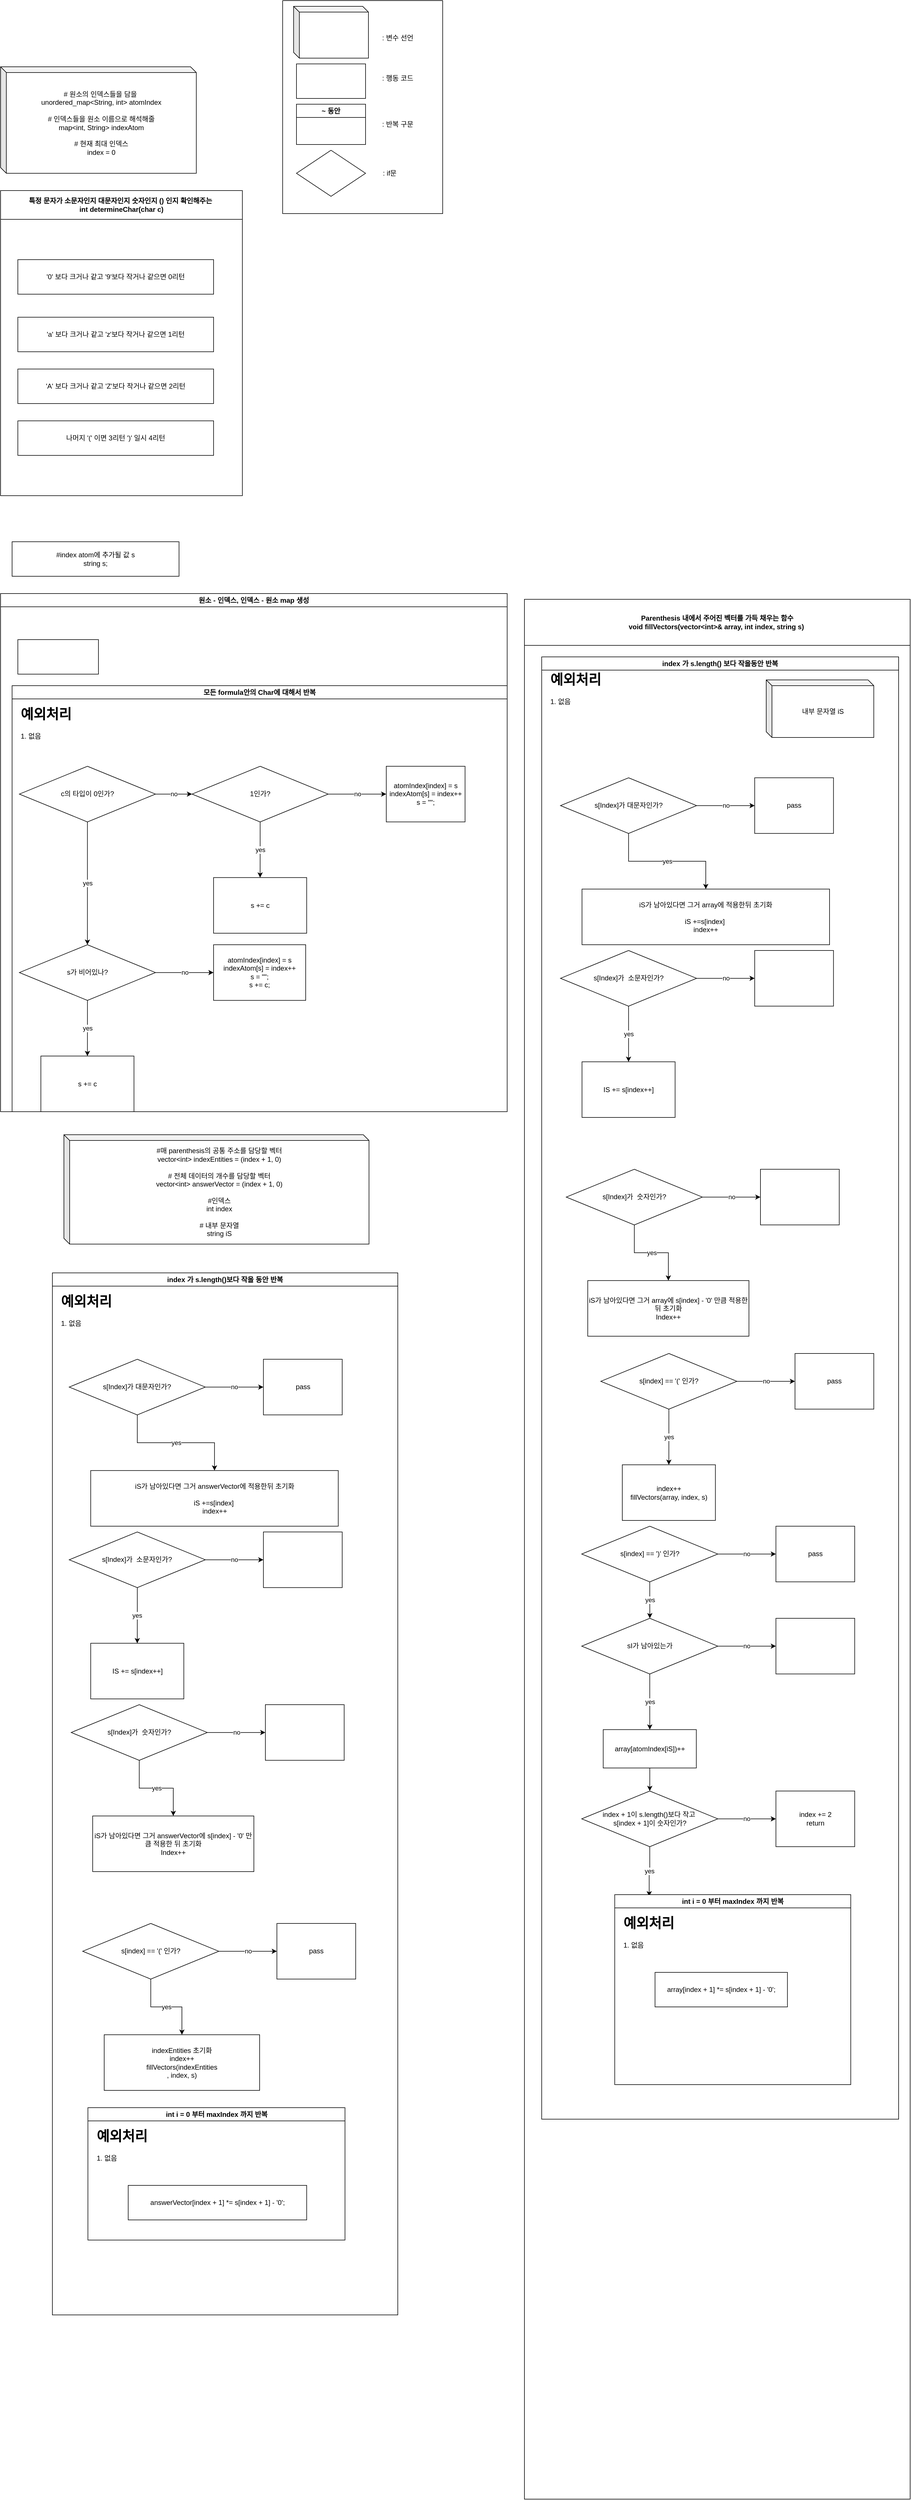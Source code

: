 <mxfile version="22.1.16" type="device">
  <diagram name="페이지-1" id="D-BrXIIuTvAjnr7pyVDw">
    <mxGraphModel dx="5900" dy="3565" grid="1" gridSize="10" guides="1" tooltips="1" connect="1" arrows="1" fold="1" page="1" pageScale="1" pageWidth="827" pageHeight="1169" math="0" shadow="0">
      <root>
        <mxCell id="0" />
        <mxCell id="1" parent="0" />
        <mxCell id="QFNd-0GbVFMH9tNX1QrR-1" value="" style="swimlane;startSize=0;" vertex="1" parent="1">
          <mxGeometry x="540" y="10" width="278" height="370" as="geometry" />
        </mxCell>
        <mxCell id="QFNd-0GbVFMH9tNX1QrR-2" value=": 변수 선언" style="text;html=1;align=center;verticalAlign=middle;whiteSpace=wrap;rounded=0;" vertex="1" parent="QFNd-0GbVFMH9tNX1QrR-1">
          <mxGeometry x="170" y="50" width="60" height="30" as="geometry" />
        </mxCell>
        <mxCell id="QFNd-0GbVFMH9tNX1QrR-3" value="" style="rounded=0;whiteSpace=wrap;html=1;" vertex="1" parent="QFNd-0GbVFMH9tNX1QrR-1">
          <mxGeometry x="24" y="110" width="120" height="60" as="geometry" />
        </mxCell>
        <mxCell id="QFNd-0GbVFMH9tNX1QrR-4" value=": 행동 코드" style="text;html=1;align=center;verticalAlign=middle;whiteSpace=wrap;rounded=0;" vertex="1" parent="QFNd-0GbVFMH9tNX1QrR-1">
          <mxGeometry x="170" y="120" width="60" height="30" as="geometry" />
        </mxCell>
        <mxCell id="QFNd-0GbVFMH9tNX1QrR-5" value="~ 동안" style="swimlane;whiteSpace=wrap;html=1;" vertex="1" parent="QFNd-0GbVFMH9tNX1QrR-1">
          <mxGeometry x="24" y="180" width="120" height="70" as="geometry" />
        </mxCell>
        <mxCell id="QFNd-0GbVFMH9tNX1QrR-6" value=": 반복 구문" style="text;html=1;align=center;verticalAlign=middle;whiteSpace=wrap;rounded=0;" vertex="1" parent="QFNd-0GbVFMH9tNX1QrR-1">
          <mxGeometry x="170" y="200" width="60" height="30" as="geometry" />
        </mxCell>
        <mxCell id="QFNd-0GbVFMH9tNX1QrR-7" value="" style="rhombus;whiteSpace=wrap;html=1;" vertex="1" parent="QFNd-0GbVFMH9tNX1QrR-1">
          <mxGeometry x="24" y="260" width="120" height="80" as="geometry" />
        </mxCell>
        <mxCell id="QFNd-0GbVFMH9tNX1QrR-8" value=": if문" style="text;html=1;align=center;verticalAlign=middle;whiteSpace=wrap;rounded=0;" vertex="1" parent="QFNd-0GbVFMH9tNX1QrR-1">
          <mxGeometry x="156" y="285" width="60" height="30" as="geometry" />
        </mxCell>
        <mxCell id="QFNd-0GbVFMH9tNX1QrR-9" value="" style="shape=cube;whiteSpace=wrap;html=1;boundedLbl=1;backgroundOutline=1;darkOpacity=0.05;darkOpacity2=0.1;size=10;" vertex="1" parent="QFNd-0GbVFMH9tNX1QrR-1">
          <mxGeometry x="19" y="10" width="130" height="90" as="geometry" />
        </mxCell>
        <mxCell id="QFNd-0GbVFMH9tNX1QrR-11" value="원소 - 인덱스, 인덱스 - 원소 map 생성" style="swimlane;whiteSpace=wrap;html=1;" vertex="1" parent="1">
          <mxGeometry x="50" y="1040" width="880" height="900" as="geometry" />
        </mxCell>
        <mxCell id="QFNd-0GbVFMH9tNX1QrR-14" value="" style="rounded=0;whiteSpace=wrap;html=1;" vertex="1" parent="QFNd-0GbVFMH9tNX1QrR-11">
          <mxGeometry x="30" y="80" width="140" height="60" as="geometry" />
        </mxCell>
        <mxCell id="QFNd-0GbVFMH9tNX1QrR-21" value="모든&amp;nbsp;formula안의 Char에 대해서 반복" style="swimlane;whiteSpace=wrap;html=1;" vertex="1" parent="QFNd-0GbVFMH9tNX1QrR-11">
          <mxGeometry x="20" y="160" width="860" height="740" as="geometry" />
        </mxCell>
        <mxCell id="QFNd-0GbVFMH9tNX1QrR-22" value="&lt;h1&gt;예외처리&lt;/h1&gt;&lt;p&gt;1. 없음&lt;/p&gt;" style="text;html=1;strokeColor=none;fillColor=none;spacing=5;spacingTop=-20;whiteSpace=wrap;overflow=hidden;rounded=0;" vertex="1" parent="QFNd-0GbVFMH9tNX1QrR-21">
          <mxGeometry x="10" y="30" width="386" height="120" as="geometry" />
        </mxCell>
        <mxCell id="QFNd-0GbVFMH9tNX1QrR-23" value="" style="group" vertex="1" connectable="0" parent="QFNd-0GbVFMH9tNX1QrR-21">
          <mxGeometry x="50" y="140" width="746.85" height="290" as="geometry" />
        </mxCell>
        <mxCell id="QFNd-0GbVFMH9tNX1QrR-24" value="c의 타입이 0인가?" style="rhombus;whiteSpace=wrap;html=1;" vertex="1" parent="QFNd-0GbVFMH9tNX1QrR-23">
          <mxGeometry x="-37.322" width="236.373" height="96.667" as="geometry" />
        </mxCell>
        <mxCell id="QFNd-0GbVFMH9tNX1QrR-28" value="no" style="edgeStyle=orthogonalEdgeStyle;rounded=0;orthogonalLoop=1;jettySize=auto;html=1;entryX=0;entryY=0.5;entryDx=0;entryDy=0;" edge="1" parent="QFNd-0GbVFMH9tNX1QrR-23" source="QFNd-0GbVFMH9tNX1QrR-24" target="QFNd-0GbVFMH9tNX1QrR-30">
          <mxGeometry relative="1" as="geometry">
            <mxPoint x="300.003" y="48.333" as="targetPoint" />
          </mxGeometry>
        </mxCell>
        <mxCell id="QFNd-0GbVFMH9tNX1QrR-29" value="" style="group" vertex="1" connectable="0" parent="QFNd-0GbVFMH9tNX1QrR-23">
          <mxGeometry x="300" width="436.85" height="290" as="geometry" />
        </mxCell>
        <mxCell id="QFNd-0GbVFMH9tNX1QrR-30" value="1인가?" style="rhombus;whiteSpace=wrap;html=1;" vertex="1" parent="QFNd-0GbVFMH9tNX1QrR-29">
          <mxGeometry x="-37.322" width="236.373" height="96.667" as="geometry" />
        </mxCell>
        <mxCell id="QFNd-0GbVFMH9tNX1QrR-31" value="s += c" style="whiteSpace=wrap;html=1;rounded=0;" vertex="1" parent="QFNd-0GbVFMH9tNX1QrR-29">
          <mxGeometry y="193.333" width="161.729" height="96.667" as="geometry" />
        </mxCell>
        <mxCell id="QFNd-0GbVFMH9tNX1QrR-32" value="yes" style="edgeStyle=orthogonalEdgeStyle;rounded=0;orthogonalLoop=1;jettySize=auto;html=1;" edge="1" parent="QFNd-0GbVFMH9tNX1QrR-29" source="QFNd-0GbVFMH9tNX1QrR-30" target="QFNd-0GbVFMH9tNX1QrR-31">
          <mxGeometry relative="1" as="geometry" />
        </mxCell>
        <mxCell id="QFNd-0GbVFMH9tNX1QrR-33" value="atomIndex[index] = s&lt;br&gt;indexAtom[s] = index++&lt;br&gt;s = &quot;&quot;;" style="whiteSpace=wrap;html=1;rounded=0;" vertex="1" parent="QFNd-0GbVFMH9tNX1QrR-29">
          <mxGeometry x="300.003" width="136.847" height="96.667" as="geometry" />
        </mxCell>
        <mxCell id="QFNd-0GbVFMH9tNX1QrR-34" value="no" style="edgeStyle=orthogonalEdgeStyle;rounded=0;orthogonalLoop=1;jettySize=auto;html=1;" edge="1" parent="QFNd-0GbVFMH9tNX1QrR-29" source="QFNd-0GbVFMH9tNX1QrR-30" target="QFNd-0GbVFMH9tNX1QrR-33">
          <mxGeometry relative="1" as="geometry" />
        </mxCell>
        <mxCell id="QFNd-0GbVFMH9tNX1QrR-35" value="" style="group" vertex="1" connectable="0" parent="QFNd-0GbVFMH9tNX1QrR-21">
          <mxGeometry x="50" y="450" width="460" height="290" as="geometry" />
        </mxCell>
        <mxCell id="QFNd-0GbVFMH9tNX1QrR-36" value="s가 비어있나?" style="rhombus;whiteSpace=wrap;html=1;" vertex="1" parent="QFNd-0GbVFMH9tNX1QrR-35">
          <mxGeometry x="-37.322" width="236.373" height="96.667" as="geometry" />
        </mxCell>
        <mxCell id="QFNd-0GbVFMH9tNX1QrR-37" value="s += c" style="whiteSpace=wrap;html=1;rounded=0;" vertex="1" parent="QFNd-0GbVFMH9tNX1QrR-35">
          <mxGeometry y="193.333" width="161.729" height="96.667" as="geometry" />
        </mxCell>
        <mxCell id="QFNd-0GbVFMH9tNX1QrR-38" value="yes" style="edgeStyle=orthogonalEdgeStyle;rounded=0;orthogonalLoop=1;jettySize=auto;html=1;" edge="1" parent="QFNd-0GbVFMH9tNX1QrR-35" source="QFNd-0GbVFMH9tNX1QrR-36" target="QFNd-0GbVFMH9tNX1QrR-37">
          <mxGeometry relative="1" as="geometry" />
        </mxCell>
        <mxCell id="QFNd-0GbVFMH9tNX1QrR-39" value="atomIndex[index] = s&lt;br&gt;indexAtom[s] = index++&lt;br&gt;s = &quot;&quot;;&lt;br&gt;s += c;" style="whiteSpace=wrap;html=1;rounded=0;" vertex="1" parent="QFNd-0GbVFMH9tNX1QrR-35">
          <mxGeometry x="300" width="160" height="96.67" as="geometry" />
        </mxCell>
        <mxCell id="QFNd-0GbVFMH9tNX1QrR-40" value="no" style="edgeStyle=orthogonalEdgeStyle;rounded=0;orthogonalLoop=1;jettySize=auto;html=1;" edge="1" parent="QFNd-0GbVFMH9tNX1QrR-35" source="QFNd-0GbVFMH9tNX1QrR-36" target="QFNd-0GbVFMH9tNX1QrR-39">
          <mxGeometry relative="1" as="geometry" />
        </mxCell>
        <mxCell id="QFNd-0GbVFMH9tNX1QrR-26" value="yes" style="edgeStyle=orthogonalEdgeStyle;rounded=0;orthogonalLoop=1;jettySize=auto;html=1;entryX=0.5;entryY=0;entryDx=0;entryDy=0;" edge="1" parent="QFNd-0GbVFMH9tNX1QrR-21" source="QFNd-0GbVFMH9tNX1QrR-24" target="QFNd-0GbVFMH9tNX1QrR-36">
          <mxGeometry relative="1" as="geometry">
            <mxPoint x="130.9" y="333.333" as="targetPoint" />
          </mxGeometry>
        </mxCell>
        <mxCell id="QFNd-0GbVFMH9tNX1QrR-13" value="# 원소의 인덱스들을 담을&amp;nbsp;&lt;br&gt;unordered_map&amp;lt;String, int&amp;gt; atomIndex&lt;br&gt;&lt;br&gt;# 인덱스들을 원소 이름으로 해석해줄&lt;br&gt;map&amp;lt;int, String&amp;gt; indexAtom&lt;br&gt;&lt;br&gt;# 현재 최대 인덱스&lt;br&gt;index = 0" style="shape=cube;whiteSpace=wrap;html=1;boundedLbl=1;backgroundOutline=1;darkOpacity=0.05;darkOpacity2=0.1;size=10;" vertex="1" parent="1">
          <mxGeometry x="50" y="125" width="340" height="185" as="geometry" />
        </mxCell>
        <mxCell id="QFNd-0GbVFMH9tNX1QrR-15" value="특정 문자가 소문자인지 대문자인지 숫자인지 () 인지 확인해주는&amp;nbsp;&lt;br&gt;int determineChar(char c)" style="swimlane;whiteSpace=wrap;html=1;startSize=50;" vertex="1" parent="1">
          <mxGeometry x="50" y="340" width="420" height="530" as="geometry" />
        </mxCell>
        <mxCell id="QFNd-0GbVFMH9tNX1QrR-16" value="&#39;0&#39; 보다 크거나 같고 &#39;9&#39;보다 작거나 같으면 0리턴" style="rounded=0;whiteSpace=wrap;html=1;" vertex="1" parent="QFNd-0GbVFMH9tNX1QrR-15">
          <mxGeometry x="30" y="120" width="340" height="60" as="geometry" />
        </mxCell>
        <mxCell id="QFNd-0GbVFMH9tNX1QrR-17" value="&#39;a&#39; 보다 크거나 같고 &#39;z&#39;보다 작거나 같으면 1리턴" style="rounded=0;whiteSpace=wrap;html=1;" vertex="1" parent="QFNd-0GbVFMH9tNX1QrR-15">
          <mxGeometry x="30" y="220" width="340" height="60" as="geometry" />
        </mxCell>
        <mxCell id="QFNd-0GbVFMH9tNX1QrR-18" value="&#39;A&#39; 보다 크거나 같고 &#39;Z&#39;보다 작거나 같으면 2리턴" style="rounded=0;whiteSpace=wrap;html=1;" vertex="1" parent="QFNd-0GbVFMH9tNX1QrR-15">
          <mxGeometry x="30" y="310" width="340" height="60" as="geometry" />
        </mxCell>
        <mxCell id="QFNd-0GbVFMH9tNX1QrR-19" value="나머지 &#39;(&#39; 이면 3리턴 &#39;)&#39; 일시 4리턴" style="rounded=0;whiteSpace=wrap;html=1;" vertex="1" parent="QFNd-0GbVFMH9tNX1QrR-15">
          <mxGeometry x="30" y="400" width="340" height="60" as="geometry" />
        </mxCell>
        <mxCell id="QFNd-0GbVFMH9tNX1QrR-20" value="#index atom에 추가될 값 s&lt;br&gt;string s;" style="rounded=0;whiteSpace=wrap;html=1;" vertex="1" parent="1">
          <mxGeometry x="70" y="950" width="290" height="60" as="geometry" />
        </mxCell>
        <mxCell id="QFNd-0GbVFMH9tNX1QrR-41" value="#매 parenthesis의 공통 주소를 담당할 벡터&lt;br&gt;vector&amp;lt;int&amp;gt; indexEntities = (index + 1, 0)&lt;br&gt;&lt;br&gt;# 전체 데이터의 개수를 담당할 벡터&lt;br&gt;vector&amp;lt;int&amp;gt; answerVector = (index + 1, 0)&lt;br&gt;&lt;br&gt;#인덱스&lt;br&gt;int index&lt;br&gt;&lt;br&gt;# 내부 문자열 &lt;br&gt;string iS" style="shape=cube;whiteSpace=wrap;html=1;boundedLbl=1;backgroundOutline=1;darkOpacity=0.05;darkOpacity2=0.1;size=10;" vertex="1" parent="1">
          <mxGeometry x="160" y="1980" width="530" height="190" as="geometry" />
        </mxCell>
        <mxCell id="QFNd-0GbVFMH9tNX1QrR-42" value="Parenthesis 내에서 주어진 벡터를 가득 채우는 함수&lt;br&gt;void fillVectors(vector&amp;lt;int&amp;gt;&amp;amp; array, int index, string s)&amp;nbsp;" style="swimlane;whiteSpace=wrap;html=1;startSize=80;" vertex="1" parent="1">
          <mxGeometry x="960" y="1050" width="670" height="3300" as="geometry" />
        </mxCell>
        <mxCell id="QFNd-0GbVFMH9tNX1QrR-77" value="" style="group" vertex="1" connectable="0" parent="QFNd-0GbVFMH9tNX1QrR-42">
          <mxGeometry x="100" y="310" width="436.85" height="290" as="geometry" />
        </mxCell>
        <mxCell id="QFNd-0GbVFMH9tNX1QrR-78" value="s[Index]가 대문자인가?" style="rhombus;whiteSpace=wrap;html=1;" vertex="1" parent="QFNd-0GbVFMH9tNX1QrR-77">
          <mxGeometry x="-37.322" width="236.373" height="96.667" as="geometry" />
        </mxCell>
        <mxCell id="QFNd-0GbVFMH9tNX1QrR-79" value="iS가 남아있다면 그거 array에 적용한뒤 초기화&lt;br&gt;&lt;br&gt;iS +=s[index]&amp;nbsp;&lt;br&gt;index++" style="whiteSpace=wrap;html=1;rounded=0;" vertex="1" parent="QFNd-0GbVFMH9tNX1QrR-77">
          <mxGeometry y="193.33" width="430" height="96.67" as="geometry" />
        </mxCell>
        <mxCell id="QFNd-0GbVFMH9tNX1QrR-80" value="yes" style="edgeStyle=orthogonalEdgeStyle;rounded=0;orthogonalLoop=1;jettySize=auto;html=1;" edge="1" parent="QFNd-0GbVFMH9tNX1QrR-77" source="QFNd-0GbVFMH9tNX1QrR-78" target="QFNd-0GbVFMH9tNX1QrR-79">
          <mxGeometry relative="1" as="geometry" />
        </mxCell>
        <mxCell id="QFNd-0GbVFMH9tNX1QrR-81" value="pass" style="whiteSpace=wrap;html=1;rounded=0;" vertex="1" parent="QFNd-0GbVFMH9tNX1QrR-77">
          <mxGeometry x="300.003" width="136.847" height="96.667" as="geometry" />
        </mxCell>
        <mxCell id="QFNd-0GbVFMH9tNX1QrR-82" value="no" style="edgeStyle=orthogonalEdgeStyle;rounded=0;orthogonalLoop=1;jettySize=auto;html=1;" edge="1" parent="QFNd-0GbVFMH9tNX1QrR-77" source="QFNd-0GbVFMH9tNX1QrR-78" target="QFNd-0GbVFMH9tNX1QrR-81">
          <mxGeometry relative="1" as="geometry" />
        </mxCell>
        <mxCell id="QFNd-0GbVFMH9tNX1QrR-93" value="" style="group" vertex="1" connectable="0" parent="QFNd-0GbVFMH9tNX1QrR-42">
          <mxGeometry x="100" y="610" width="436.85" height="290" as="geometry" />
        </mxCell>
        <mxCell id="QFNd-0GbVFMH9tNX1QrR-94" value="s[Index]가&amp;nbsp; 소문자인가?" style="rhombus;whiteSpace=wrap;html=1;" vertex="1" parent="QFNd-0GbVFMH9tNX1QrR-93">
          <mxGeometry x="-37.322" width="236.373" height="96.667" as="geometry" />
        </mxCell>
        <mxCell id="QFNd-0GbVFMH9tNX1QrR-95" value="IS += s[index++]" style="whiteSpace=wrap;html=1;rounded=0;" vertex="1" parent="QFNd-0GbVFMH9tNX1QrR-93">
          <mxGeometry y="193.333" width="161.729" height="96.667" as="geometry" />
        </mxCell>
        <mxCell id="QFNd-0GbVFMH9tNX1QrR-96" value="yes" style="edgeStyle=orthogonalEdgeStyle;rounded=0;orthogonalLoop=1;jettySize=auto;html=1;" edge="1" parent="QFNd-0GbVFMH9tNX1QrR-93" source="QFNd-0GbVFMH9tNX1QrR-94" target="QFNd-0GbVFMH9tNX1QrR-95">
          <mxGeometry relative="1" as="geometry" />
        </mxCell>
        <mxCell id="QFNd-0GbVFMH9tNX1QrR-97" value="" style="whiteSpace=wrap;html=1;rounded=0;" vertex="1" parent="QFNd-0GbVFMH9tNX1QrR-93">
          <mxGeometry x="300.003" width="136.847" height="96.667" as="geometry" />
        </mxCell>
        <mxCell id="QFNd-0GbVFMH9tNX1QrR-98" value="no" style="edgeStyle=orthogonalEdgeStyle;rounded=0;orthogonalLoop=1;jettySize=auto;html=1;" edge="1" parent="QFNd-0GbVFMH9tNX1QrR-93" source="QFNd-0GbVFMH9tNX1QrR-94" target="QFNd-0GbVFMH9tNX1QrR-97">
          <mxGeometry relative="1" as="geometry" />
        </mxCell>
        <mxCell id="QFNd-0GbVFMH9tNX1QrR-105" value="index 가 s.length() 보다 작을동안 반복" style="swimlane;whiteSpace=wrap;html=1;" vertex="1" parent="QFNd-0GbVFMH9tNX1QrR-42">
          <mxGeometry x="30" y="100" width="620" height="2540" as="geometry" />
        </mxCell>
        <mxCell id="QFNd-0GbVFMH9tNX1QrR-99" value="" style="group" vertex="1" connectable="0" parent="QFNd-0GbVFMH9tNX1QrR-105">
          <mxGeometry x="80.0" y="890" width="436.85" height="290" as="geometry" />
        </mxCell>
        <mxCell id="QFNd-0GbVFMH9tNX1QrR-100" value="s[Index]가&amp;nbsp; 숫자인가?" style="rhombus;whiteSpace=wrap;html=1;" vertex="1" parent="QFNd-0GbVFMH9tNX1QrR-99">
          <mxGeometry x="-37.322" width="236.373" height="96.667" as="geometry" />
        </mxCell>
        <mxCell id="QFNd-0GbVFMH9tNX1QrR-101" value="iS가 남아있다면 그거 array에 s[index] - &#39;0&#39; 만큼 적용한 뒤 초기화&lt;br&gt;Index++" style="whiteSpace=wrap;html=1;rounded=0;" vertex="1" parent="QFNd-0GbVFMH9tNX1QrR-99">
          <mxGeometry y="193.33" width="280" height="96.67" as="geometry" />
        </mxCell>
        <mxCell id="QFNd-0GbVFMH9tNX1QrR-102" value="yes" style="edgeStyle=orthogonalEdgeStyle;rounded=0;orthogonalLoop=1;jettySize=auto;html=1;" edge="1" parent="QFNd-0GbVFMH9tNX1QrR-99" source="QFNd-0GbVFMH9tNX1QrR-100" target="QFNd-0GbVFMH9tNX1QrR-101">
          <mxGeometry relative="1" as="geometry" />
        </mxCell>
        <mxCell id="QFNd-0GbVFMH9tNX1QrR-103" value="" style="whiteSpace=wrap;html=1;rounded=0;" vertex="1" parent="QFNd-0GbVFMH9tNX1QrR-99">
          <mxGeometry x="300.003" width="136.847" height="96.667" as="geometry" />
        </mxCell>
        <mxCell id="QFNd-0GbVFMH9tNX1QrR-104" value="no" style="edgeStyle=orthogonalEdgeStyle;rounded=0;orthogonalLoop=1;jettySize=auto;html=1;" edge="1" parent="QFNd-0GbVFMH9tNX1QrR-99" source="QFNd-0GbVFMH9tNX1QrR-100" target="QFNd-0GbVFMH9tNX1QrR-103">
          <mxGeometry relative="1" as="geometry" />
        </mxCell>
        <mxCell id="QFNd-0GbVFMH9tNX1QrR-70" value="" style="group" vertex="1" connectable="0" parent="QFNd-0GbVFMH9tNX1QrR-105">
          <mxGeometry x="140" y="1210" width="436.85" height="290" as="geometry" />
        </mxCell>
        <mxCell id="QFNd-0GbVFMH9tNX1QrR-71" value="s[index] == &#39;(&#39; 인가?" style="rhombus;whiteSpace=wrap;html=1;" vertex="1" parent="QFNd-0GbVFMH9tNX1QrR-70">
          <mxGeometry x="-37.322" width="236.373" height="96.667" as="geometry" />
        </mxCell>
        <mxCell id="QFNd-0GbVFMH9tNX1QrR-72" value="index++&lt;br&gt;fillVectors(array, index, s)" style="whiteSpace=wrap;html=1;rounded=0;" vertex="1" parent="QFNd-0GbVFMH9tNX1QrR-70">
          <mxGeometry y="193.333" width="161.729" height="96.667" as="geometry" />
        </mxCell>
        <mxCell id="QFNd-0GbVFMH9tNX1QrR-73" value="yes" style="edgeStyle=orthogonalEdgeStyle;rounded=0;orthogonalLoop=1;jettySize=auto;html=1;" edge="1" parent="QFNd-0GbVFMH9tNX1QrR-70" source="QFNd-0GbVFMH9tNX1QrR-71" target="QFNd-0GbVFMH9tNX1QrR-72">
          <mxGeometry relative="1" as="geometry" />
        </mxCell>
        <mxCell id="QFNd-0GbVFMH9tNX1QrR-74" value="pass" style="whiteSpace=wrap;html=1;rounded=0;" vertex="1" parent="QFNd-0GbVFMH9tNX1QrR-70">
          <mxGeometry x="300.003" width="136.847" height="96.667" as="geometry" />
        </mxCell>
        <mxCell id="QFNd-0GbVFMH9tNX1QrR-75" value="no" style="edgeStyle=orthogonalEdgeStyle;rounded=0;orthogonalLoop=1;jettySize=auto;html=1;" edge="1" parent="QFNd-0GbVFMH9tNX1QrR-70" source="QFNd-0GbVFMH9tNX1QrR-71" target="QFNd-0GbVFMH9tNX1QrR-74">
          <mxGeometry relative="1" as="geometry" />
        </mxCell>
        <mxCell id="QFNd-0GbVFMH9tNX1QrR-49" value="" style="group" vertex="1" connectable="0" parent="QFNd-0GbVFMH9tNX1QrR-105">
          <mxGeometry x="106.85" y="1510" width="443.85" height="930" as="geometry" />
        </mxCell>
        <mxCell id="QFNd-0GbVFMH9tNX1QrR-50" value="s[index] == &#39;)&#39; 인가?" style="rhombus;whiteSpace=wrap;html=1;" vertex="1" parent="QFNd-0GbVFMH9tNX1QrR-49">
          <mxGeometry x="-37.322" width="236.373" height="96.667" as="geometry" />
        </mxCell>
        <mxCell id="QFNd-0GbVFMH9tNX1QrR-52" value="yes" style="edgeStyle=orthogonalEdgeStyle;rounded=0;orthogonalLoop=1;jettySize=auto;html=1;" edge="1" parent="QFNd-0GbVFMH9tNX1QrR-49" source="QFNd-0GbVFMH9tNX1QrR-50">
          <mxGeometry relative="1" as="geometry">
            <mxPoint x="81" y="160" as="targetPoint" />
          </mxGeometry>
        </mxCell>
        <mxCell id="QFNd-0GbVFMH9tNX1QrR-53" value="pass" style="whiteSpace=wrap;html=1;rounded=0;" vertex="1" parent="QFNd-0GbVFMH9tNX1QrR-49">
          <mxGeometry x="300.003" width="136.847" height="96.667" as="geometry" />
        </mxCell>
        <mxCell id="QFNd-0GbVFMH9tNX1QrR-54" value="no" style="edgeStyle=orthogonalEdgeStyle;rounded=0;orthogonalLoop=1;jettySize=auto;html=1;" edge="1" parent="QFNd-0GbVFMH9tNX1QrR-49" source="QFNd-0GbVFMH9tNX1QrR-50" target="QFNd-0GbVFMH9tNX1QrR-53">
          <mxGeometry relative="1" as="geometry" />
        </mxCell>
        <mxCell id="QFNd-0GbVFMH9tNX1QrR-83" value="" style="group" vertex="1" connectable="0" parent="QFNd-0GbVFMH9tNX1QrR-49">
          <mxGeometry y="160" width="436.85" height="290" as="geometry" />
        </mxCell>
        <mxCell id="QFNd-0GbVFMH9tNX1QrR-84" value="sI가 남아있는가" style="rhombus;whiteSpace=wrap;html=1;" vertex="1" parent="QFNd-0GbVFMH9tNX1QrR-83">
          <mxGeometry x="-37.322" width="236.373" height="96.667" as="geometry" />
        </mxCell>
        <mxCell id="QFNd-0GbVFMH9tNX1QrR-85" value="array[atomIndex[iS])++" style="whiteSpace=wrap;html=1;rounded=0;" vertex="1" parent="QFNd-0GbVFMH9tNX1QrR-83">
          <mxGeometry y="193.33" width="161.73" height="66.67" as="geometry" />
        </mxCell>
        <mxCell id="QFNd-0GbVFMH9tNX1QrR-86" value="yes" style="edgeStyle=orthogonalEdgeStyle;rounded=0;orthogonalLoop=1;jettySize=auto;html=1;" edge="1" parent="QFNd-0GbVFMH9tNX1QrR-83" source="QFNd-0GbVFMH9tNX1QrR-84" target="QFNd-0GbVFMH9tNX1QrR-85">
          <mxGeometry relative="1" as="geometry" />
        </mxCell>
        <mxCell id="QFNd-0GbVFMH9tNX1QrR-87" value="" style="whiteSpace=wrap;html=1;rounded=0;" vertex="1" parent="QFNd-0GbVFMH9tNX1QrR-83">
          <mxGeometry x="300.003" width="136.847" height="96.667" as="geometry" />
        </mxCell>
        <mxCell id="QFNd-0GbVFMH9tNX1QrR-88" value="no" style="edgeStyle=orthogonalEdgeStyle;rounded=0;orthogonalLoop=1;jettySize=auto;html=1;" edge="1" parent="QFNd-0GbVFMH9tNX1QrR-83" source="QFNd-0GbVFMH9tNX1QrR-84" target="QFNd-0GbVFMH9tNX1QrR-87">
          <mxGeometry relative="1" as="geometry" />
        </mxCell>
        <mxCell id="QFNd-0GbVFMH9tNX1QrR-55" value="" style="group" vertex="1" connectable="0" parent="QFNd-0GbVFMH9tNX1QrR-49">
          <mxGeometry y="460" width="436.85" height="520" as="geometry" />
        </mxCell>
        <mxCell id="QFNd-0GbVFMH9tNX1QrR-56" value="index + 1이 s.length()보다 작고&amp;nbsp;&lt;br&gt;s[index + 1]이 숫자인가?" style="rhombus;whiteSpace=wrap;html=1;" vertex="1" parent="QFNd-0GbVFMH9tNX1QrR-55">
          <mxGeometry x="-37.322" width="236.373" height="96.667" as="geometry" />
        </mxCell>
        <mxCell id="QFNd-0GbVFMH9tNX1QrR-58" value="yes" style="edgeStyle=orthogonalEdgeStyle;rounded=0;orthogonalLoop=1;jettySize=auto;html=1;entryX=0.146;entryY=0.009;entryDx=0;entryDy=0;entryPerimeter=0;" edge="1" parent="QFNd-0GbVFMH9tNX1QrR-55" source="QFNd-0GbVFMH9tNX1QrR-56" target="QFNd-0GbVFMH9tNX1QrR-61">
          <mxGeometry relative="1" as="geometry">
            <mxPoint x="81" y="193" as="targetPoint" />
          </mxGeometry>
        </mxCell>
        <mxCell id="QFNd-0GbVFMH9tNX1QrR-59" value="index += 2&lt;br&gt;return" style="whiteSpace=wrap;html=1;rounded=0;" vertex="1" parent="QFNd-0GbVFMH9tNX1QrR-55">
          <mxGeometry x="300.003" width="136.847" height="96.667" as="geometry" />
        </mxCell>
        <mxCell id="QFNd-0GbVFMH9tNX1QrR-60" value="no" style="edgeStyle=orthogonalEdgeStyle;rounded=0;orthogonalLoop=1;jettySize=auto;html=1;" edge="1" parent="QFNd-0GbVFMH9tNX1QrR-55" source="QFNd-0GbVFMH9tNX1QrR-56" target="QFNd-0GbVFMH9tNX1QrR-59">
          <mxGeometry relative="1" as="geometry" />
        </mxCell>
        <mxCell id="QFNd-0GbVFMH9tNX1QrR-61" value="int i = 0 부터 maxIndex 까지 반복" style="swimlane;whiteSpace=wrap;html=1;" vertex="1" parent="QFNd-0GbVFMH9tNX1QrR-55">
          <mxGeometry x="20" y="180" width="410" height="330" as="geometry" />
        </mxCell>
        <mxCell id="QFNd-0GbVFMH9tNX1QrR-62" value="&lt;h1&gt;예외처리&lt;/h1&gt;&lt;p&gt;1. 없음&lt;/p&gt;" style="text;html=1;strokeColor=none;fillColor=none;spacing=5;spacingTop=-20;whiteSpace=wrap;overflow=hidden;rounded=0;" vertex="1" parent="QFNd-0GbVFMH9tNX1QrR-61">
          <mxGeometry x="10" y="30" width="386" height="120" as="geometry" />
        </mxCell>
        <mxCell id="QFNd-0GbVFMH9tNX1QrR-63" value="array[index + 1] *= s[index + 1] - &#39;0&#39;;" style="rounded=0;whiteSpace=wrap;html=1;" vertex="1" parent="QFNd-0GbVFMH9tNX1QrR-61">
          <mxGeometry x="70" y="135" width="230" height="60" as="geometry" />
        </mxCell>
        <mxCell id="QFNd-0GbVFMH9tNX1QrR-91" style="edgeStyle=orthogonalEdgeStyle;rounded=0;orthogonalLoop=1;jettySize=auto;html=1;entryX=0.5;entryY=0;entryDx=0;entryDy=0;" edge="1" parent="QFNd-0GbVFMH9tNX1QrR-49" source="QFNd-0GbVFMH9tNX1QrR-85" target="QFNd-0GbVFMH9tNX1QrR-56">
          <mxGeometry relative="1" as="geometry" />
        </mxCell>
        <mxCell id="QFNd-0GbVFMH9tNX1QrR-76" value="내부 문자열 iS" style="shape=cube;whiteSpace=wrap;html=1;boundedLbl=1;backgroundOutline=1;darkOpacity=0.05;darkOpacity2=0.1;size=10;" vertex="1" parent="QFNd-0GbVFMH9tNX1QrR-105">
          <mxGeometry x="390" y="40" width="186.85" height="100" as="geometry" />
        </mxCell>
        <mxCell id="QFNd-0GbVFMH9tNX1QrR-106" value="&lt;h1&gt;예외처리&lt;/h1&gt;&lt;p&gt;1. 없음&lt;/p&gt;" style="text;html=1;strokeColor=none;fillColor=none;spacing=5;spacingTop=-20;whiteSpace=wrap;overflow=hidden;rounded=0;" vertex="1" parent="QFNd-0GbVFMH9tNX1QrR-42">
          <mxGeometry x="40" y="120" width="386" height="120" as="geometry" />
        </mxCell>
        <mxCell id="QFNd-0GbVFMH9tNX1QrR-110" value="index 가 s.length()보다 작을 동안 반복" style="swimlane;whiteSpace=wrap;html=1;" vertex="1" parent="1">
          <mxGeometry x="140" y="2220" width="600" height="1810" as="geometry" />
        </mxCell>
        <mxCell id="QFNd-0GbVFMH9tNX1QrR-111" value="&lt;h1&gt;예외처리&lt;/h1&gt;&lt;p&gt;1. 없음&lt;/p&gt;" style="text;html=1;strokeColor=none;fillColor=none;spacing=5;spacingTop=-20;whiteSpace=wrap;overflow=hidden;rounded=0;" vertex="1" parent="QFNd-0GbVFMH9tNX1QrR-110">
          <mxGeometry x="10" y="30" width="386" height="120" as="geometry" />
        </mxCell>
        <mxCell id="QFNd-0GbVFMH9tNX1QrR-124" value="" style="group" vertex="1" connectable="0" parent="QFNd-0GbVFMH9tNX1QrR-110">
          <mxGeometry x="66.58" y="150" width="436.85" height="290" as="geometry" />
        </mxCell>
        <mxCell id="QFNd-0GbVFMH9tNX1QrR-125" value="s[Index]가 대문자인가?" style="rhombus;whiteSpace=wrap;html=1;" vertex="1" parent="QFNd-0GbVFMH9tNX1QrR-124">
          <mxGeometry x="-37.322" width="236.373" height="96.667" as="geometry" />
        </mxCell>
        <mxCell id="QFNd-0GbVFMH9tNX1QrR-126" value="iS가 남아있다면 그거 answerVector에 적용한뒤 초기화&lt;br&gt;&lt;br&gt;iS +=s[index]&amp;nbsp;&lt;br&gt;index++" style="whiteSpace=wrap;html=1;rounded=0;" vertex="1" parent="QFNd-0GbVFMH9tNX1QrR-124">
          <mxGeometry y="193.33" width="430" height="96.67" as="geometry" />
        </mxCell>
        <mxCell id="QFNd-0GbVFMH9tNX1QrR-127" value="yes" style="edgeStyle=orthogonalEdgeStyle;rounded=0;orthogonalLoop=1;jettySize=auto;html=1;" edge="1" parent="QFNd-0GbVFMH9tNX1QrR-124" source="QFNd-0GbVFMH9tNX1QrR-125" target="QFNd-0GbVFMH9tNX1QrR-126">
          <mxGeometry relative="1" as="geometry" />
        </mxCell>
        <mxCell id="QFNd-0GbVFMH9tNX1QrR-128" value="pass" style="whiteSpace=wrap;html=1;rounded=0;" vertex="1" parent="QFNd-0GbVFMH9tNX1QrR-124">
          <mxGeometry x="300.003" width="136.847" height="96.667" as="geometry" />
        </mxCell>
        <mxCell id="QFNd-0GbVFMH9tNX1QrR-129" value="no" style="edgeStyle=orthogonalEdgeStyle;rounded=0;orthogonalLoop=1;jettySize=auto;html=1;" edge="1" parent="QFNd-0GbVFMH9tNX1QrR-124" source="QFNd-0GbVFMH9tNX1QrR-125" target="QFNd-0GbVFMH9tNX1QrR-128">
          <mxGeometry relative="1" as="geometry" />
        </mxCell>
        <mxCell id="QFNd-0GbVFMH9tNX1QrR-130" value="" style="group" vertex="1" connectable="0" parent="QFNd-0GbVFMH9tNX1QrR-110">
          <mxGeometry x="66.58" y="450" width="436.85" height="510" as="geometry" />
        </mxCell>
        <mxCell id="QFNd-0GbVFMH9tNX1QrR-131" value="s[Index]가&amp;nbsp; 소문자인가?" style="rhombus;whiteSpace=wrap;html=1;" vertex="1" parent="QFNd-0GbVFMH9tNX1QrR-130">
          <mxGeometry x="-37.322" width="236.373" height="96.667" as="geometry" />
        </mxCell>
        <mxCell id="QFNd-0GbVFMH9tNX1QrR-132" value="IS += s[index++]" style="whiteSpace=wrap;html=1;rounded=0;" vertex="1" parent="QFNd-0GbVFMH9tNX1QrR-130">
          <mxGeometry y="193.333" width="161.729" height="96.667" as="geometry" />
        </mxCell>
        <mxCell id="QFNd-0GbVFMH9tNX1QrR-133" value="yes" style="edgeStyle=orthogonalEdgeStyle;rounded=0;orthogonalLoop=1;jettySize=auto;html=1;" edge="1" parent="QFNd-0GbVFMH9tNX1QrR-130" source="QFNd-0GbVFMH9tNX1QrR-131" target="QFNd-0GbVFMH9tNX1QrR-132">
          <mxGeometry relative="1" as="geometry" />
        </mxCell>
        <mxCell id="QFNd-0GbVFMH9tNX1QrR-134" value="" style="whiteSpace=wrap;html=1;rounded=0;" vertex="1" parent="QFNd-0GbVFMH9tNX1QrR-130">
          <mxGeometry x="300.003" width="136.847" height="96.667" as="geometry" />
        </mxCell>
        <mxCell id="QFNd-0GbVFMH9tNX1QrR-135" value="no" style="edgeStyle=orthogonalEdgeStyle;rounded=0;orthogonalLoop=1;jettySize=auto;html=1;" edge="1" parent="QFNd-0GbVFMH9tNX1QrR-130" source="QFNd-0GbVFMH9tNX1QrR-131" target="QFNd-0GbVFMH9tNX1QrR-134">
          <mxGeometry relative="1" as="geometry" />
        </mxCell>
        <mxCell id="QFNd-0GbVFMH9tNX1QrR-136" value="" style="group" vertex="1" connectable="0" parent="QFNd-0GbVFMH9tNX1QrR-130">
          <mxGeometry x="3.42" y="300" width="436.85" height="290" as="geometry" />
        </mxCell>
        <mxCell id="QFNd-0GbVFMH9tNX1QrR-137" value="s[Index]가&amp;nbsp; 숫자인가?" style="rhombus;whiteSpace=wrap;html=1;" vertex="1" parent="QFNd-0GbVFMH9tNX1QrR-136">
          <mxGeometry x="-37.322" width="236.373" height="96.667" as="geometry" />
        </mxCell>
        <mxCell id="QFNd-0GbVFMH9tNX1QrR-138" value="iS가 남아있다면 그거 answerVector에 s[index] - &#39;0&#39; 만큼 적용한 뒤 초기화&lt;br&gt;Index++" style="whiteSpace=wrap;html=1;rounded=0;" vertex="1" parent="QFNd-0GbVFMH9tNX1QrR-136">
          <mxGeometry y="193.33" width="280" height="96.67" as="geometry" />
        </mxCell>
        <mxCell id="QFNd-0GbVFMH9tNX1QrR-139" value="yes" style="edgeStyle=orthogonalEdgeStyle;rounded=0;orthogonalLoop=1;jettySize=auto;html=1;" edge="1" parent="QFNd-0GbVFMH9tNX1QrR-136" source="QFNd-0GbVFMH9tNX1QrR-137" target="QFNd-0GbVFMH9tNX1QrR-138">
          <mxGeometry relative="1" as="geometry" />
        </mxCell>
        <mxCell id="QFNd-0GbVFMH9tNX1QrR-140" value="" style="whiteSpace=wrap;html=1;rounded=0;" vertex="1" parent="QFNd-0GbVFMH9tNX1QrR-136">
          <mxGeometry x="300.003" width="136.847" height="96.667" as="geometry" />
        </mxCell>
        <mxCell id="QFNd-0GbVFMH9tNX1QrR-141" value="no" style="edgeStyle=orthogonalEdgeStyle;rounded=0;orthogonalLoop=1;jettySize=auto;html=1;" edge="1" parent="QFNd-0GbVFMH9tNX1QrR-136" source="QFNd-0GbVFMH9tNX1QrR-137" target="QFNd-0GbVFMH9tNX1QrR-140">
          <mxGeometry relative="1" as="geometry" />
        </mxCell>
        <mxCell id="QFNd-0GbVFMH9tNX1QrR-148" value="" style="group" vertex="1" connectable="0" parent="QFNd-0GbVFMH9tNX1QrR-110">
          <mxGeometry x="90" y="1130" width="436.85" height="290" as="geometry" />
        </mxCell>
        <mxCell id="QFNd-0GbVFMH9tNX1QrR-149" value="s[index] == &#39;(&#39; 인가?" style="rhombus;whiteSpace=wrap;html=1;" vertex="1" parent="QFNd-0GbVFMH9tNX1QrR-148">
          <mxGeometry x="-37.322" width="236.373" height="96.667" as="geometry" />
        </mxCell>
        <mxCell id="QFNd-0GbVFMH9tNX1QrR-150" value="indexEntities 초기화&lt;br&gt;index++&lt;br&gt;fillVectors(indexEntities&lt;br&gt;, index, s)" style="whiteSpace=wrap;html=1;rounded=0;" vertex="1" parent="QFNd-0GbVFMH9tNX1QrR-148">
          <mxGeometry y="193.33" width="270" height="96.67" as="geometry" />
        </mxCell>
        <mxCell id="QFNd-0GbVFMH9tNX1QrR-151" value="yes" style="edgeStyle=orthogonalEdgeStyle;rounded=0;orthogonalLoop=1;jettySize=auto;html=1;" edge="1" parent="QFNd-0GbVFMH9tNX1QrR-148" source="QFNd-0GbVFMH9tNX1QrR-149" target="QFNd-0GbVFMH9tNX1QrR-150">
          <mxGeometry relative="1" as="geometry" />
        </mxCell>
        <mxCell id="QFNd-0GbVFMH9tNX1QrR-152" value="pass" style="whiteSpace=wrap;html=1;rounded=0;" vertex="1" parent="QFNd-0GbVFMH9tNX1QrR-148">
          <mxGeometry x="300.003" width="136.847" height="96.667" as="geometry" />
        </mxCell>
        <mxCell id="QFNd-0GbVFMH9tNX1QrR-153" value="no" style="edgeStyle=orthogonalEdgeStyle;rounded=0;orthogonalLoop=1;jettySize=auto;html=1;" edge="1" parent="QFNd-0GbVFMH9tNX1QrR-148" source="QFNd-0GbVFMH9tNX1QrR-149" target="QFNd-0GbVFMH9tNX1QrR-152">
          <mxGeometry relative="1" as="geometry" />
        </mxCell>
        <mxCell id="QFNd-0GbVFMH9tNX1QrR-157" value="int i = 0 부터 maxIndex 까지 반복" style="swimlane;whiteSpace=wrap;html=1;" vertex="1" parent="QFNd-0GbVFMH9tNX1QrR-110">
          <mxGeometry x="61.72" y="1450" width="446.57" height="230" as="geometry" />
        </mxCell>
        <mxCell id="QFNd-0GbVFMH9tNX1QrR-158" value="&lt;h1&gt;예외처리&lt;/h1&gt;&lt;p&gt;1. 없음&lt;/p&gt;" style="text;html=1;strokeColor=none;fillColor=none;spacing=5;spacingTop=-20;whiteSpace=wrap;overflow=hidden;rounded=0;" vertex="1" parent="QFNd-0GbVFMH9tNX1QrR-157">
          <mxGeometry x="10" y="30" width="386" height="120" as="geometry" />
        </mxCell>
        <mxCell id="QFNd-0GbVFMH9tNX1QrR-159" value="answerVector[index + 1] *= s[index + 1] - &#39;0&#39;;" style="rounded=0;whiteSpace=wrap;html=1;" vertex="1" parent="QFNd-0GbVFMH9tNX1QrR-157">
          <mxGeometry x="70" y="135" width="310" height="60" as="geometry" />
        </mxCell>
      </root>
    </mxGraphModel>
  </diagram>
</mxfile>
